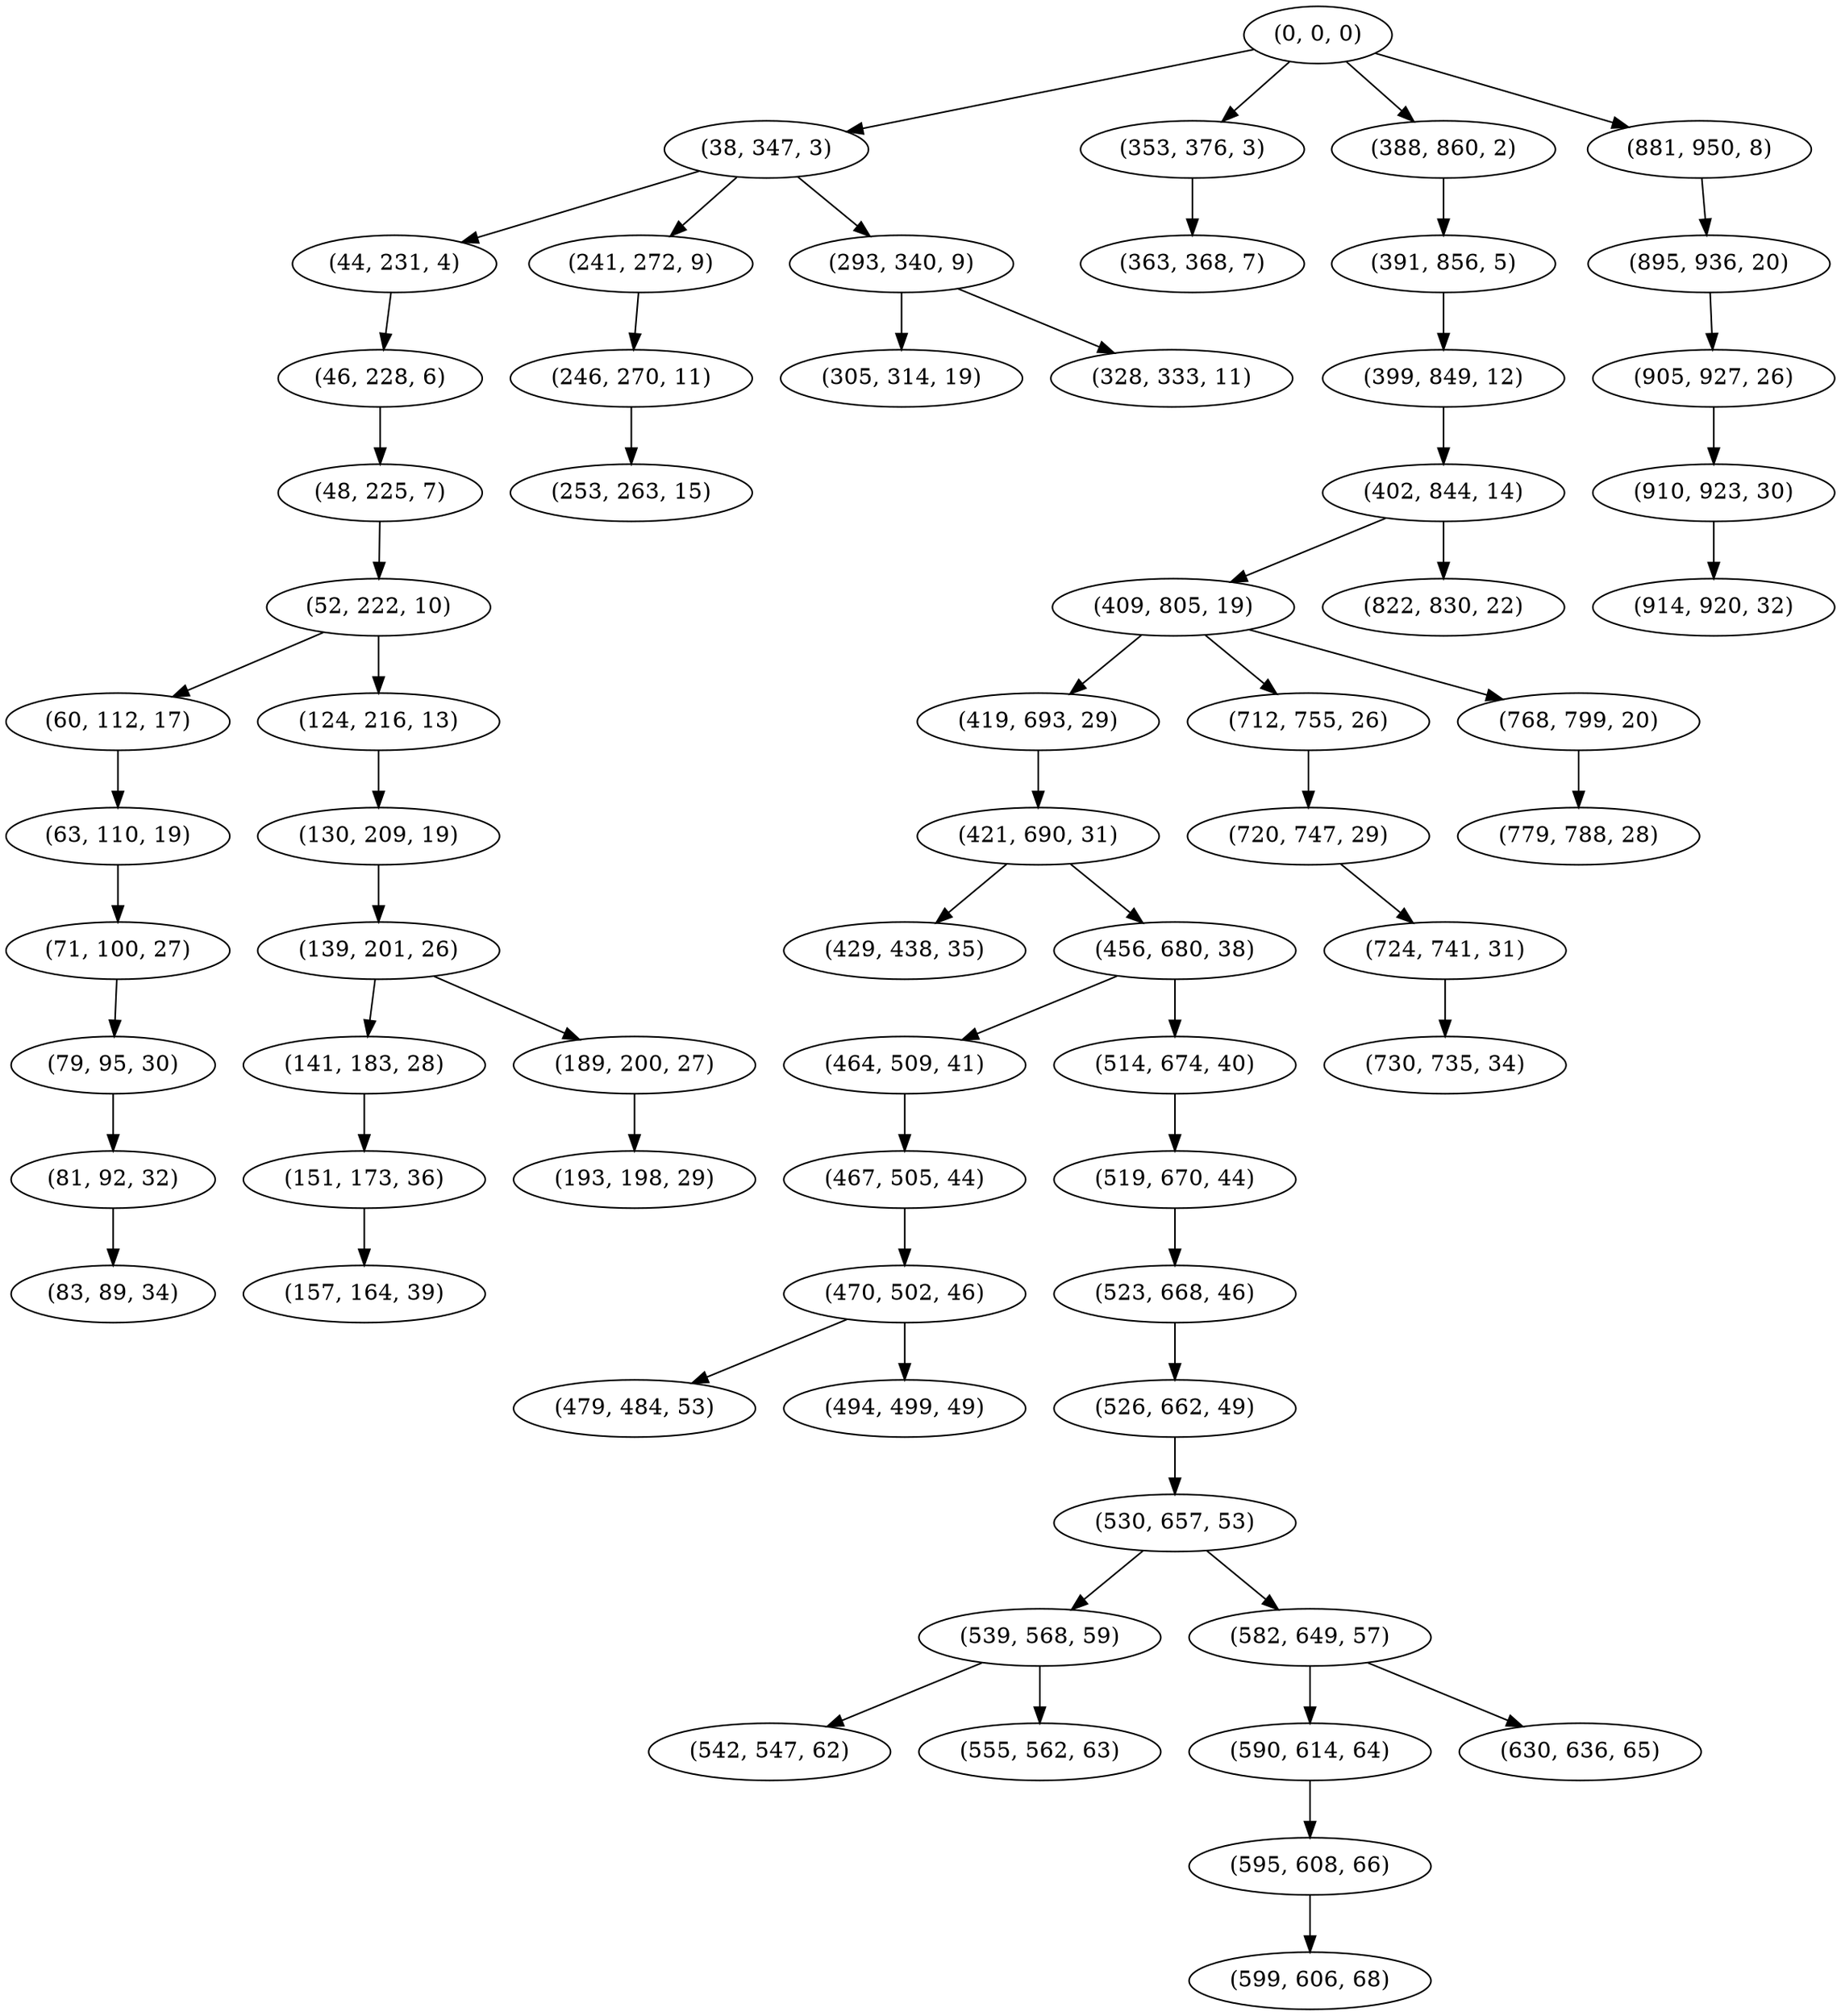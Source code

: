 digraph tree {
    "(0, 0, 0)";
    "(38, 347, 3)";
    "(44, 231, 4)";
    "(46, 228, 6)";
    "(48, 225, 7)";
    "(52, 222, 10)";
    "(60, 112, 17)";
    "(63, 110, 19)";
    "(71, 100, 27)";
    "(79, 95, 30)";
    "(81, 92, 32)";
    "(83, 89, 34)";
    "(124, 216, 13)";
    "(130, 209, 19)";
    "(139, 201, 26)";
    "(141, 183, 28)";
    "(151, 173, 36)";
    "(157, 164, 39)";
    "(189, 200, 27)";
    "(193, 198, 29)";
    "(241, 272, 9)";
    "(246, 270, 11)";
    "(253, 263, 15)";
    "(293, 340, 9)";
    "(305, 314, 19)";
    "(328, 333, 11)";
    "(353, 376, 3)";
    "(363, 368, 7)";
    "(388, 860, 2)";
    "(391, 856, 5)";
    "(399, 849, 12)";
    "(402, 844, 14)";
    "(409, 805, 19)";
    "(419, 693, 29)";
    "(421, 690, 31)";
    "(429, 438, 35)";
    "(456, 680, 38)";
    "(464, 509, 41)";
    "(467, 505, 44)";
    "(470, 502, 46)";
    "(479, 484, 53)";
    "(494, 499, 49)";
    "(514, 674, 40)";
    "(519, 670, 44)";
    "(523, 668, 46)";
    "(526, 662, 49)";
    "(530, 657, 53)";
    "(539, 568, 59)";
    "(542, 547, 62)";
    "(555, 562, 63)";
    "(582, 649, 57)";
    "(590, 614, 64)";
    "(595, 608, 66)";
    "(599, 606, 68)";
    "(630, 636, 65)";
    "(712, 755, 26)";
    "(720, 747, 29)";
    "(724, 741, 31)";
    "(730, 735, 34)";
    "(768, 799, 20)";
    "(779, 788, 28)";
    "(822, 830, 22)";
    "(881, 950, 8)";
    "(895, 936, 20)";
    "(905, 927, 26)";
    "(910, 923, 30)";
    "(914, 920, 32)";
    "(0, 0, 0)" -> "(38, 347, 3)";
    "(0, 0, 0)" -> "(353, 376, 3)";
    "(0, 0, 0)" -> "(388, 860, 2)";
    "(0, 0, 0)" -> "(881, 950, 8)";
    "(38, 347, 3)" -> "(44, 231, 4)";
    "(38, 347, 3)" -> "(241, 272, 9)";
    "(38, 347, 3)" -> "(293, 340, 9)";
    "(44, 231, 4)" -> "(46, 228, 6)";
    "(46, 228, 6)" -> "(48, 225, 7)";
    "(48, 225, 7)" -> "(52, 222, 10)";
    "(52, 222, 10)" -> "(60, 112, 17)";
    "(52, 222, 10)" -> "(124, 216, 13)";
    "(60, 112, 17)" -> "(63, 110, 19)";
    "(63, 110, 19)" -> "(71, 100, 27)";
    "(71, 100, 27)" -> "(79, 95, 30)";
    "(79, 95, 30)" -> "(81, 92, 32)";
    "(81, 92, 32)" -> "(83, 89, 34)";
    "(124, 216, 13)" -> "(130, 209, 19)";
    "(130, 209, 19)" -> "(139, 201, 26)";
    "(139, 201, 26)" -> "(141, 183, 28)";
    "(139, 201, 26)" -> "(189, 200, 27)";
    "(141, 183, 28)" -> "(151, 173, 36)";
    "(151, 173, 36)" -> "(157, 164, 39)";
    "(189, 200, 27)" -> "(193, 198, 29)";
    "(241, 272, 9)" -> "(246, 270, 11)";
    "(246, 270, 11)" -> "(253, 263, 15)";
    "(293, 340, 9)" -> "(305, 314, 19)";
    "(293, 340, 9)" -> "(328, 333, 11)";
    "(353, 376, 3)" -> "(363, 368, 7)";
    "(388, 860, 2)" -> "(391, 856, 5)";
    "(391, 856, 5)" -> "(399, 849, 12)";
    "(399, 849, 12)" -> "(402, 844, 14)";
    "(402, 844, 14)" -> "(409, 805, 19)";
    "(402, 844, 14)" -> "(822, 830, 22)";
    "(409, 805, 19)" -> "(419, 693, 29)";
    "(409, 805, 19)" -> "(712, 755, 26)";
    "(409, 805, 19)" -> "(768, 799, 20)";
    "(419, 693, 29)" -> "(421, 690, 31)";
    "(421, 690, 31)" -> "(429, 438, 35)";
    "(421, 690, 31)" -> "(456, 680, 38)";
    "(456, 680, 38)" -> "(464, 509, 41)";
    "(456, 680, 38)" -> "(514, 674, 40)";
    "(464, 509, 41)" -> "(467, 505, 44)";
    "(467, 505, 44)" -> "(470, 502, 46)";
    "(470, 502, 46)" -> "(479, 484, 53)";
    "(470, 502, 46)" -> "(494, 499, 49)";
    "(514, 674, 40)" -> "(519, 670, 44)";
    "(519, 670, 44)" -> "(523, 668, 46)";
    "(523, 668, 46)" -> "(526, 662, 49)";
    "(526, 662, 49)" -> "(530, 657, 53)";
    "(530, 657, 53)" -> "(539, 568, 59)";
    "(530, 657, 53)" -> "(582, 649, 57)";
    "(539, 568, 59)" -> "(542, 547, 62)";
    "(539, 568, 59)" -> "(555, 562, 63)";
    "(582, 649, 57)" -> "(590, 614, 64)";
    "(582, 649, 57)" -> "(630, 636, 65)";
    "(590, 614, 64)" -> "(595, 608, 66)";
    "(595, 608, 66)" -> "(599, 606, 68)";
    "(712, 755, 26)" -> "(720, 747, 29)";
    "(720, 747, 29)" -> "(724, 741, 31)";
    "(724, 741, 31)" -> "(730, 735, 34)";
    "(768, 799, 20)" -> "(779, 788, 28)";
    "(881, 950, 8)" -> "(895, 936, 20)";
    "(895, 936, 20)" -> "(905, 927, 26)";
    "(905, 927, 26)" -> "(910, 923, 30)";
    "(910, 923, 30)" -> "(914, 920, 32)";
}
